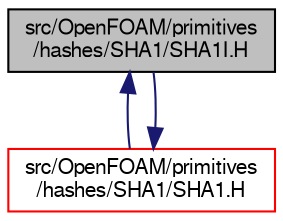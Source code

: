 digraph "src/OpenFOAM/primitives/hashes/SHA1/SHA1I.H"
{
  bgcolor="transparent";
  edge [fontname="FreeSans",fontsize="10",labelfontname="FreeSans",labelfontsize="10"];
  node [fontname="FreeSans",fontsize="10",shape=record];
  Node7 [label="src/OpenFOAM/primitives\l/hashes/SHA1/SHA1I.H",height=0.2,width=0.4,color="black", fillcolor="grey75", style="filled", fontcolor="black"];
  Node7 -> Node8 [dir="back",color="midnightblue",fontsize="10",style="solid",fontname="FreeSans"];
  Node8 [label="src/OpenFOAM/primitives\l/hashes/SHA1/SHA1.H",height=0.2,width=0.4,color="red",URL="$a12350.html"];
  Node8 -> Node7 [dir="back",color="midnightblue",fontsize="10",style="solid",fontname="FreeSans"];
}
